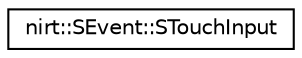 digraph "Graphical Class Hierarchy"
{
 // LATEX_PDF_SIZE
  edge [fontname="Helvetica",fontsize="10",labelfontname="Helvetica",labelfontsize="10"];
  node [fontname="Helvetica",fontsize="10",shape=record];
  rankdir="LR";
  Node0 [label="nirt::SEvent::STouchInput",height=0.2,width=0.4,color="black", fillcolor="white", style="filled",URL="$structnirt_1_1SEvent_1_1STouchInput.html",tooltip="Any kind of touch event."];
}
